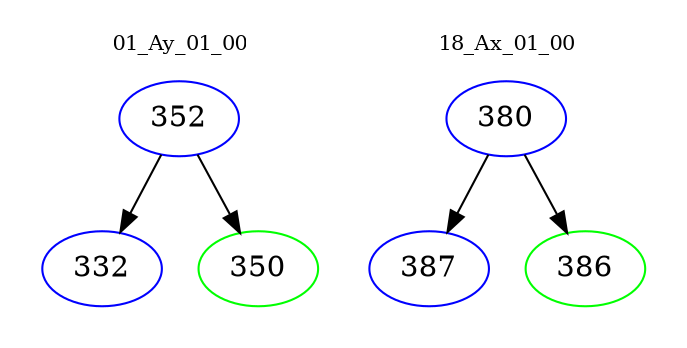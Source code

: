 digraph{
subgraph cluster_0 {
color = white
label = "01_Ay_01_00";
fontsize=10;
T0_352 [label="352", color="blue"]
T0_352 -> T0_332 [color="black"]
T0_332 [label="332", color="blue"]
T0_352 -> T0_350 [color="black"]
T0_350 [label="350", color="green"]
}
subgraph cluster_1 {
color = white
label = "18_Ax_01_00";
fontsize=10;
T1_380 [label="380", color="blue"]
T1_380 -> T1_387 [color="black"]
T1_387 [label="387", color="blue"]
T1_380 -> T1_386 [color="black"]
T1_386 [label="386", color="green"]
}
}
